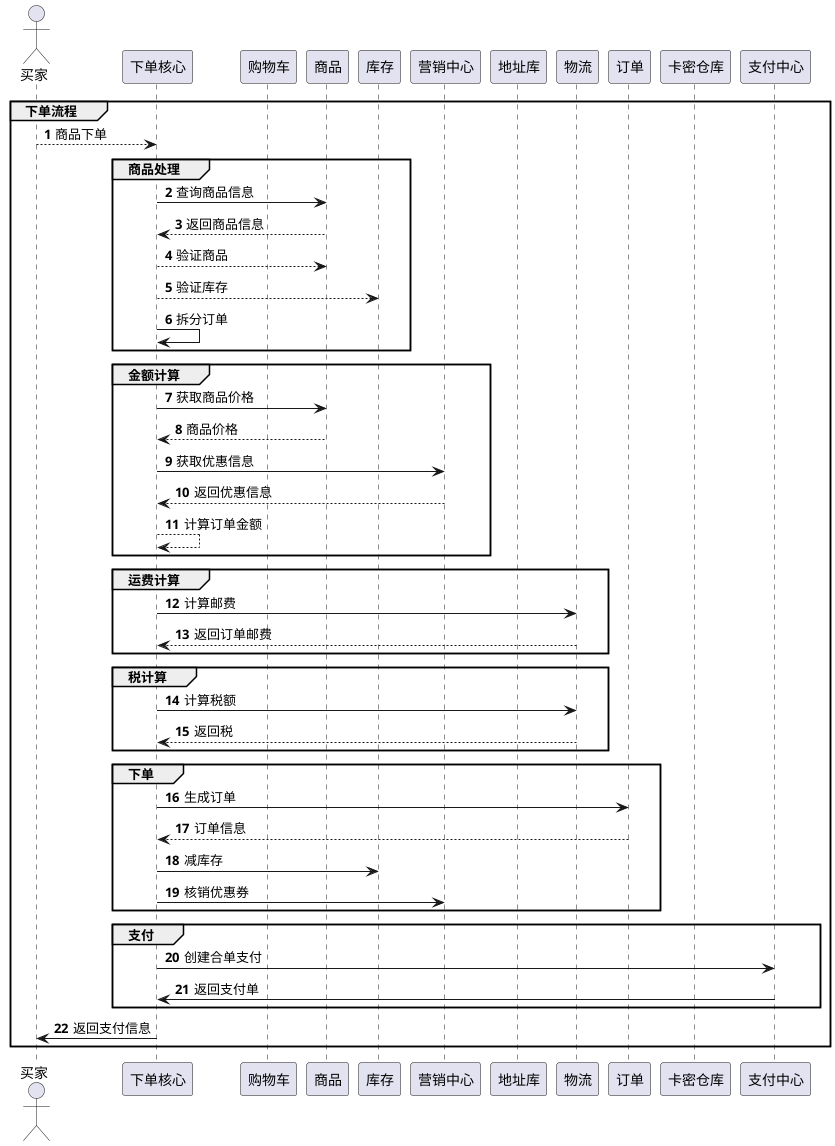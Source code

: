 @startuml
'https://plantuml.com/sequence-diagram

autonumber
actor 买家

participant 下单核心

participant 购物车

participant 商品

participant 库存

participant 营销中心

participant 地址库

participant 物流

participant 订单

participant 卡密仓库

participant 支付中心



group 下单流程

买家 --> 下单核心: 商品下单

group 商品处理
下单核心 -> 商品: 查询商品信息
商品 --> 下单核心: 返回商品信息

下单核心 --> 商品: 验证商品
下单核心 --> 库存: 验证库存

下单核心 -> 下单核心: 拆分订单

end


group 金额计算

下单核心-> 商品: 获取商品价格

商品 --> 下单核心: 商品价格


下单核心 -> 营销中心: 获取优惠信息

营销中心 --> 下单核心: 返回优惠信息

下单核心 --> 下单核心: 计算订单金额
end

group 运费计算

下单核心 -> 物流 : 计算邮费

物流 --> 下单核心: 返回订单邮费
end

group 税计算

下单核心 -> 物流 : 计算税额

物流 --> 下单核心: 返回税
end

group 下单
下单核心-> 订单: 生成订单
订单 --> 下单核心: 订单信息
下单核心-> 库存: 减库存
下单核心-> 营销中心: 核销优惠券
end


group 支付

下单核心 -> 支付中心: 创建合单支付

支付中心 -> 下单核心: 返回支付单

end group

下单核心-> 买家: 返回支付信息

end group









@enduml

